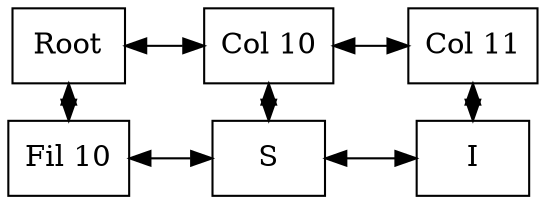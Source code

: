 digraph { 
 node [shape = rectangle]; 
 rankdir=LR; 
 noder[label ="Root" group = -1];
nodeCol_10[label="Col 10" group = -1];
nodeCol_11[label="Col 11" group = -1];
nodeFil_10[label="Fil 10" group =10];
node10_10[label ="S" group =10];
node11_10[label ="I" group =10];

noder->nodeCol_10->nodeCol_11[dir =both];
nodeFil_10->node10_10->node11_10[dir =both];

noder->nodeFil_10[dir =both];
nodeCol_10->node10_10[dir =both];
nodeCol_11->node11_10[dir =both];

{rank=same noder,nodeFil_10}
{rank = same nodeCol_10,node10_10}
{rank = same nodeCol_11,node11_10}
 
 }